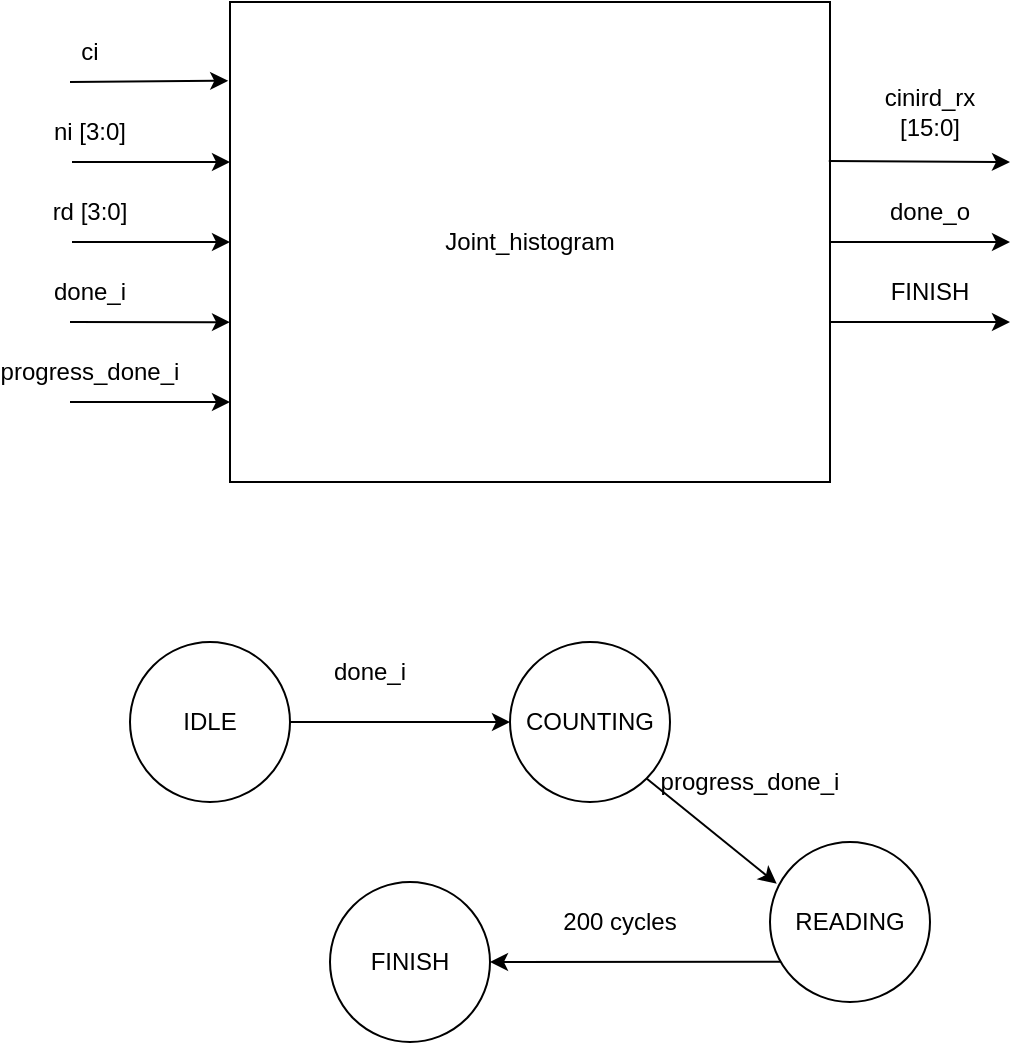 <mxfile version="26.0.5">
  <diagram name="Page-1" id="UDH-85XnWTIM_MMB5W17">
    <mxGraphModel dx="478" dy="235" grid="1" gridSize="10" guides="1" tooltips="1" connect="1" arrows="1" fold="1" page="1" pageScale="1" pageWidth="850" pageHeight="1100" math="0" shadow="0">
      <root>
        <mxCell id="0" />
        <mxCell id="1" parent="0" />
        <mxCell id="TRS-EyIJMpE1R9faj7O3-1" value="Joint_histogram" style="rounded=0;whiteSpace=wrap;html=1;" vertex="1" parent="1">
          <mxGeometry x="200" y="160" width="300" height="240" as="geometry" />
        </mxCell>
        <mxCell id="TRS-EyIJMpE1R9faj7O3-3" value="" style="endArrow=classic;html=1;rounded=0;entryX=-0.003;entryY=0.164;entryDx=0;entryDy=0;entryPerimeter=0;" edge="1" parent="1" target="TRS-EyIJMpE1R9faj7O3-1">
          <mxGeometry width="50" height="50" relative="1" as="geometry">
            <mxPoint x="120" y="200" as="sourcePoint" />
            <mxPoint x="170" y="200" as="targetPoint" />
          </mxGeometry>
        </mxCell>
        <mxCell id="TRS-EyIJMpE1R9faj7O3-4" value="ci" style="text;html=1;align=center;verticalAlign=middle;whiteSpace=wrap;rounded=0;" vertex="1" parent="1">
          <mxGeometry x="100" y="170" width="60" height="30" as="geometry" />
        </mxCell>
        <mxCell id="TRS-EyIJMpE1R9faj7O3-5" value="" style="endArrow=classic;html=1;rounded=0;entryX=-0.004;entryY=0.223;entryDx=0;entryDy=0;entryPerimeter=0;" edge="1" parent="1">
          <mxGeometry width="50" height="50" relative="1" as="geometry">
            <mxPoint x="121" y="240" as="sourcePoint" />
            <mxPoint x="200" y="240" as="targetPoint" />
          </mxGeometry>
        </mxCell>
        <mxCell id="TRS-EyIJMpE1R9faj7O3-6" value="ni [3:0]" style="text;html=1;align=center;verticalAlign=middle;whiteSpace=wrap;rounded=0;" vertex="1" parent="1">
          <mxGeometry x="100" y="210" width="60" height="30" as="geometry" />
        </mxCell>
        <mxCell id="TRS-EyIJMpE1R9faj7O3-8" value="" style="endArrow=classic;html=1;rounded=0;entryX=-0.004;entryY=0.223;entryDx=0;entryDy=0;entryPerimeter=0;" edge="1" parent="1">
          <mxGeometry width="50" height="50" relative="1" as="geometry">
            <mxPoint x="121" y="280" as="sourcePoint" />
            <mxPoint x="200" y="280" as="targetPoint" />
          </mxGeometry>
        </mxCell>
        <mxCell id="TRS-EyIJMpE1R9faj7O3-9" value="rd [3:0]" style="text;html=1;align=center;verticalAlign=middle;whiteSpace=wrap;rounded=0;" vertex="1" parent="1">
          <mxGeometry x="100" y="250" width="60" height="30" as="geometry" />
        </mxCell>
        <mxCell id="TRS-EyIJMpE1R9faj7O3-10" value="" style="endArrow=classic;html=1;rounded=0;entryX=0;entryY=0.667;entryDx=0;entryDy=0;entryPerimeter=0;" edge="1" parent="1" target="TRS-EyIJMpE1R9faj7O3-1">
          <mxGeometry width="50" height="50" relative="1" as="geometry">
            <mxPoint x="120" y="320" as="sourcePoint" />
            <mxPoint x="180" y="280" as="targetPoint" />
          </mxGeometry>
        </mxCell>
        <mxCell id="TRS-EyIJMpE1R9faj7O3-11" value="done_i" style="text;html=1;align=center;verticalAlign=middle;whiteSpace=wrap;rounded=0;" vertex="1" parent="1">
          <mxGeometry x="100" y="290" width="60" height="30" as="geometry" />
        </mxCell>
        <mxCell id="TRS-EyIJMpE1R9faj7O3-13" value="" style="endArrow=classic;html=1;rounded=0;entryX=0;entryY=0.667;entryDx=0;entryDy=0;entryPerimeter=0;" edge="1" parent="1">
          <mxGeometry width="50" height="50" relative="1" as="geometry">
            <mxPoint x="120" y="360" as="sourcePoint" />
            <mxPoint x="200" y="360" as="targetPoint" />
          </mxGeometry>
        </mxCell>
        <mxCell id="TRS-EyIJMpE1R9faj7O3-14" value="progress_done_i" style="text;html=1;align=center;verticalAlign=middle;whiteSpace=wrap;rounded=0;" vertex="1" parent="1">
          <mxGeometry x="100" y="330" width="60" height="30" as="geometry" />
        </mxCell>
        <mxCell id="TRS-EyIJMpE1R9faj7O3-15" value="" style="endArrow=classic;html=1;rounded=0;exitX=0.998;exitY=0.331;exitDx=0;exitDy=0;exitPerimeter=0;" edge="1" parent="1" source="TRS-EyIJMpE1R9faj7O3-1">
          <mxGeometry width="50" height="50" relative="1" as="geometry">
            <mxPoint x="500" y="241" as="sourcePoint" />
            <mxPoint x="590" y="240" as="targetPoint" />
          </mxGeometry>
        </mxCell>
        <mxCell id="TRS-EyIJMpE1R9faj7O3-16" value="cinird_rx [15:0]" style="text;html=1;align=center;verticalAlign=middle;whiteSpace=wrap;rounded=0;" vertex="1" parent="1">
          <mxGeometry x="520" y="200" width="60" height="30" as="geometry" />
        </mxCell>
        <mxCell id="TRS-EyIJMpE1R9faj7O3-17" value="" style="endArrow=classic;html=1;rounded=0;" edge="1" parent="1">
          <mxGeometry width="50" height="50" relative="1" as="geometry">
            <mxPoint x="500" y="280" as="sourcePoint" />
            <mxPoint x="590" y="280" as="targetPoint" />
          </mxGeometry>
        </mxCell>
        <mxCell id="TRS-EyIJMpE1R9faj7O3-18" value="done_o" style="text;html=1;align=center;verticalAlign=middle;whiteSpace=wrap;rounded=0;" vertex="1" parent="1">
          <mxGeometry x="520" y="250" width="60" height="30" as="geometry" />
        </mxCell>
        <mxCell id="TRS-EyIJMpE1R9faj7O3-19" value="" style="endArrow=classic;html=1;rounded=0;" edge="1" parent="1">
          <mxGeometry width="50" height="50" relative="1" as="geometry">
            <mxPoint x="500" y="320" as="sourcePoint" />
            <mxPoint x="590" y="320" as="targetPoint" />
          </mxGeometry>
        </mxCell>
        <mxCell id="TRS-EyIJMpE1R9faj7O3-20" value="FINISH" style="text;html=1;align=center;verticalAlign=middle;whiteSpace=wrap;rounded=0;" vertex="1" parent="1">
          <mxGeometry x="520" y="290" width="60" height="30" as="geometry" />
        </mxCell>
        <mxCell id="TRS-EyIJMpE1R9faj7O3-21" value="IDLE" style="ellipse;whiteSpace=wrap;html=1;aspect=fixed;" vertex="1" parent="1">
          <mxGeometry x="150" y="480" width="80" height="80" as="geometry" />
        </mxCell>
        <mxCell id="TRS-EyIJMpE1R9faj7O3-22" value="" style="endArrow=classic;html=1;rounded=0;exitX=1;exitY=0.5;exitDx=0;exitDy=0;" edge="1" parent="1" source="TRS-EyIJMpE1R9faj7O3-21">
          <mxGeometry width="50" height="50" relative="1" as="geometry">
            <mxPoint x="290" y="570" as="sourcePoint" />
            <mxPoint x="340" y="520" as="targetPoint" />
          </mxGeometry>
        </mxCell>
        <mxCell id="TRS-EyIJMpE1R9faj7O3-23" value="COUNTING" style="ellipse;whiteSpace=wrap;html=1;aspect=fixed;" vertex="1" parent="1">
          <mxGeometry x="340" y="480" width="80" height="80" as="geometry" />
        </mxCell>
        <mxCell id="TRS-EyIJMpE1R9faj7O3-24" value="done_i" style="text;html=1;align=center;verticalAlign=middle;whiteSpace=wrap;rounded=0;" vertex="1" parent="1">
          <mxGeometry x="240" y="480" width="60" height="30" as="geometry" />
        </mxCell>
        <mxCell id="TRS-EyIJMpE1R9faj7O3-25" value="" style="endArrow=classic;html=1;rounded=0;exitX=1;exitY=1;exitDx=0;exitDy=0;entryX=0.042;entryY=0.261;entryDx=0;entryDy=0;entryPerimeter=0;" edge="1" parent="1" source="TRS-EyIJMpE1R9faj7O3-23" target="TRS-EyIJMpE1R9faj7O3-26">
          <mxGeometry width="50" height="50" relative="1" as="geometry">
            <mxPoint x="420" y="600" as="sourcePoint" />
            <mxPoint x="470" y="600" as="targetPoint" />
          </mxGeometry>
        </mxCell>
        <mxCell id="TRS-EyIJMpE1R9faj7O3-26" value="READING" style="ellipse;whiteSpace=wrap;html=1;aspect=fixed;" vertex="1" parent="1">
          <mxGeometry x="470" y="580" width="80" height="80" as="geometry" />
        </mxCell>
        <mxCell id="TRS-EyIJMpE1R9faj7O3-27" value="progress_done_i" style="text;html=1;align=center;verticalAlign=middle;whiteSpace=wrap;rounded=0;" vertex="1" parent="1">
          <mxGeometry x="430" y="535" width="60" height="30" as="geometry" />
        </mxCell>
        <mxCell id="TRS-EyIJMpE1R9faj7O3-28" value="" style="endArrow=classic;html=1;rounded=0;exitX=0.069;exitY=0.748;exitDx=0;exitDy=0;exitPerimeter=0;entryX=1;entryY=0.5;entryDx=0;entryDy=0;" edge="1" parent="1" source="TRS-EyIJMpE1R9faj7O3-26" target="TRS-EyIJMpE1R9faj7O3-29">
          <mxGeometry width="50" height="50" relative="1" as="geometry">
            <mxPoint x="349" y="630" as="sourcePoint" />
            <mxPoint x="320" y="642" as="targetPoint" />
          </mxGeometry>
        </mxCell>
        <mxCell id="TRS-EyIJMpE1R9faj7O3-29" value="FINISH" style="ellipse;whiteSpace=wrap;html=1;aspect=fixed;" vertex="1" parent="1">
          <mxGeometry x="250" y="600" width="80" height="80" as="geometry" />
        </mxCell>
        <mxCell id="TRS-EyIJMpE1R9faj7O3-30" value="200 cycles" style="text;html=1;align=center;verticalAlign=middle;whiteSpace=wrap;rounded=0;" vertex="1" parent="1">
          <mxGeometry x="365" y="605" width="60" height="30" as="geometry" />
        </mxCell>
      </root>
    </mxGraphModel>
  </diagram>
</mxfile>
